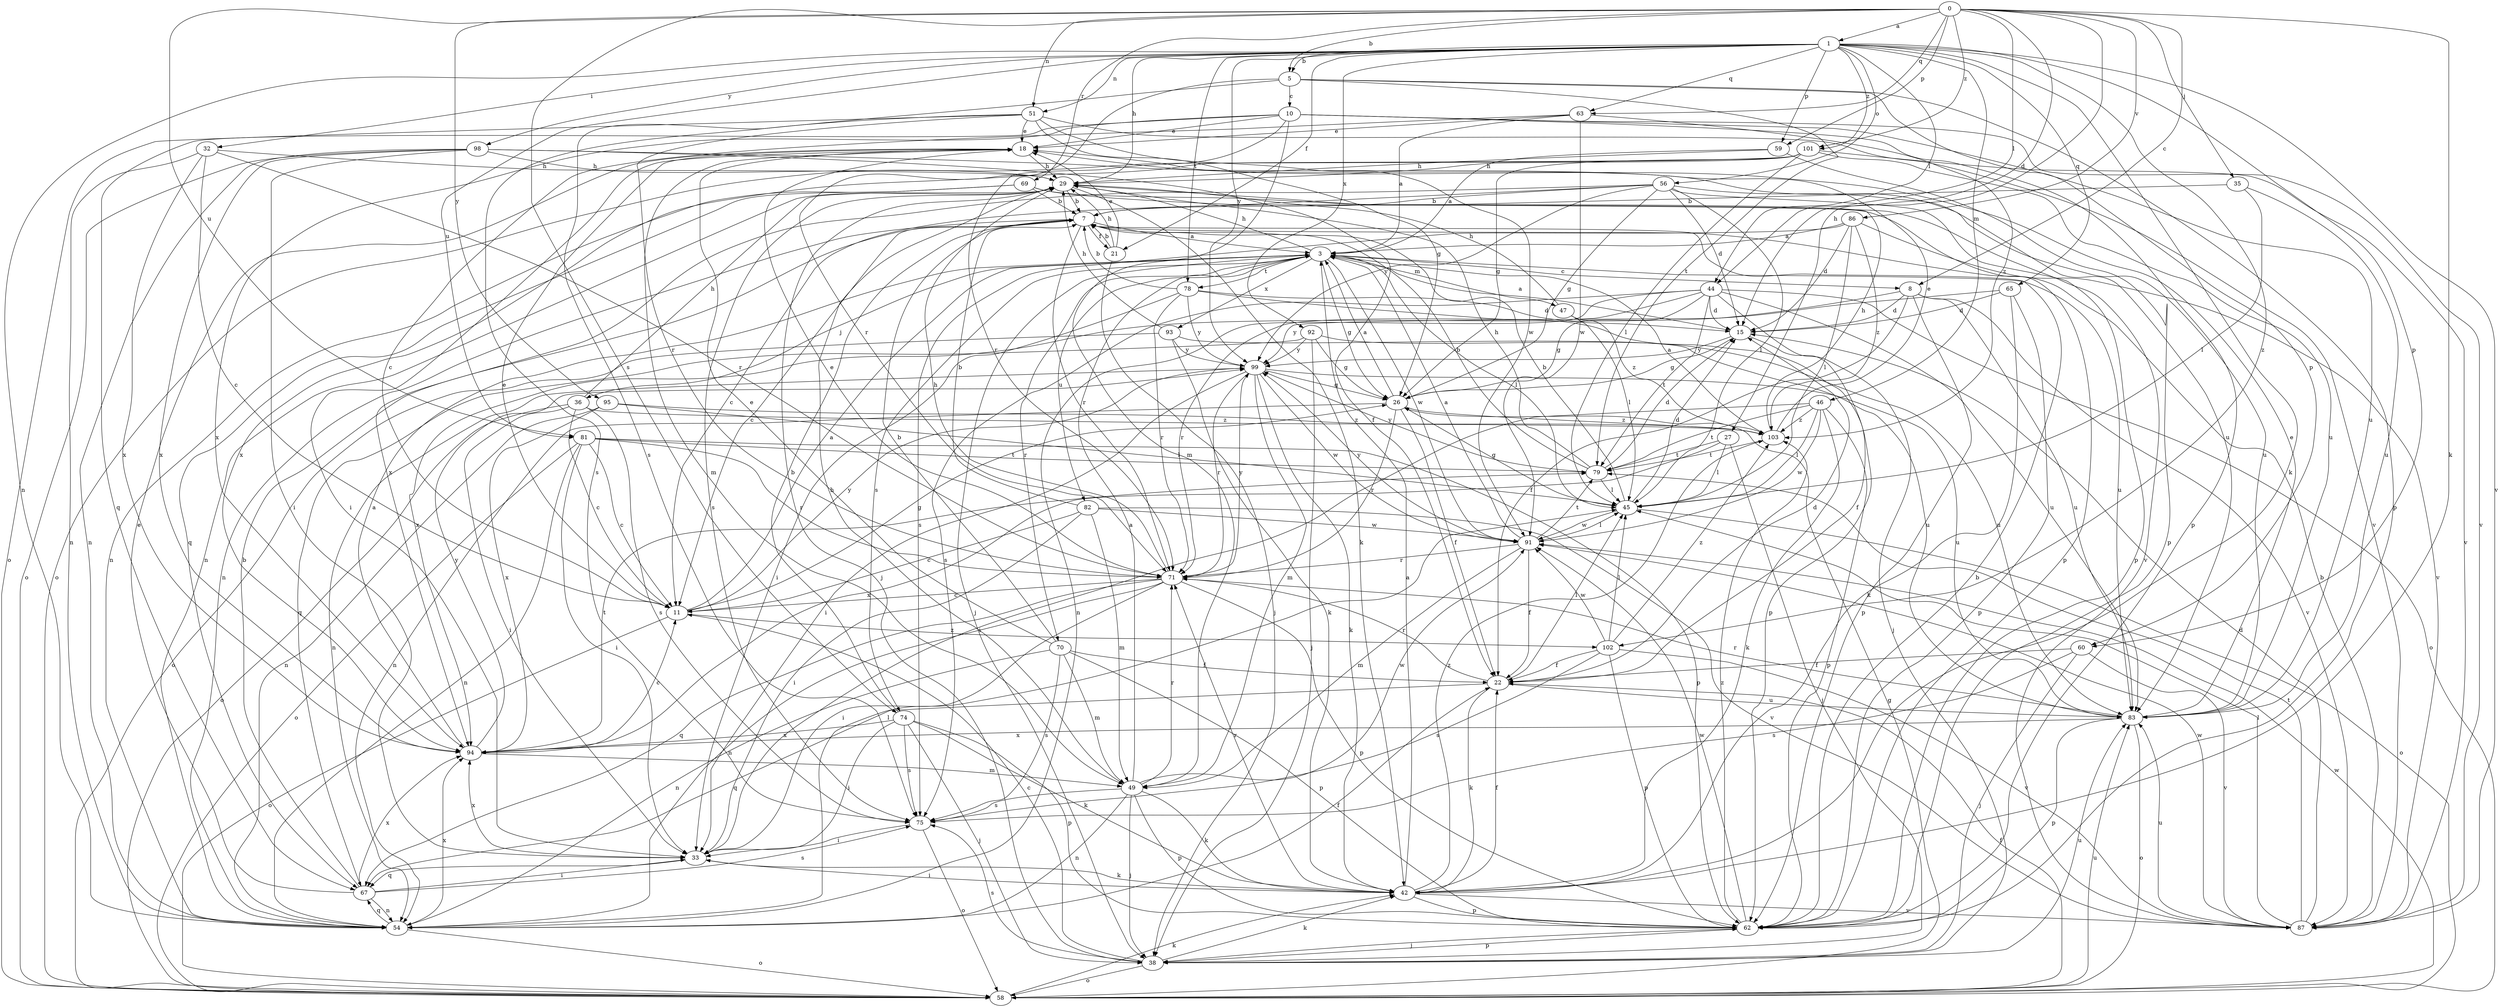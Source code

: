 strict digraph  {
0;
1;
3;
5;
7;
8;
10;
11;
15;
18;
21;
22;
26;
27;
29;
32;
33;
35;
36;
38;
42;
44;
45;
46;
47;
49;
51;
54;
56;
58;
59;
60;
62;
63;
65;
67;
69;
70;
71;
74;
75;
78;
79;
81;
82;
83;
86;
87;
91;
92;
93;
94;
95;
98;
99;
101;
102;
103;
0 -> 1  [label=a];
0 -> 5  [label=b];
0 -> 8  [label=c];
0 -> 15  [label=d];
0 -> 27  [label=h];
0 -> 35  [label=j];
0 -> 42  [label=k];
0 -> 44  [label=l];
0 -> 51  [label=n];
0 -> 59  [label=p];
0 -> 63  [label=q];
0 -> 69  [label=r];
0 -> 74  [label=s];
0 -> 81  [label=u];
0 -> 86  [label=v];
0 -> 95  [label=y];
0 -> 101  [label=z];
1 -> 5  [label=b];
1 -> 21  [label=f];
1 -> 29  [label=h];
1 -> 32  [label=i];
1 -> 42  [label=k];
1 -> 44  [label=l];
1 -> 46  [label=m];
1 -> 51  [label=n];
1 -> 54  [label=n];
1 -> 56  [label=o];
1 -> 59  [label=p];
1 -> 60  [label=p];
1 -> 63  [label=q];
1 -> 65  [label=q];
1 -> 78  [label=t];
1 -> 81  [label=u];
1 -> 87  [label=v];
1 -> 92  [label=x];
1 -> 98  [label=y];
1 -> 99  [label=y];
1 -> 101  [label=z];
1 -> 102  [label=z];
3 -> 8  [label=c];
3 -> 26  [label=g];
3 -> 29  [label=h];
3 -> 36  [label=j];
3 -> 38  [label=j];
3 -> 45  [label=l];
3 -> 47  [label=m];
3 -> 70  [label=r];
3 -> 74  [label=s];
3 -> 78  [label=t];
3 -> 82  [label=u];
3 -> 83  [label=u];
3 -> 91  [label=w];
3 -> 93  [label=x];
5 -> 10  [label=c];
5 -> 60  [label=p];
5 -> 62  [label=p];
5 -> 71  [label=r];
5 -> 75  [label=s];
5 -> 79  [label=t];
7 -> 3  [label=a];
7 -> 11  [label=c];
7 -> 21  [label=f];
7 -> 54  [label=n];
7 -> 71  [label=r];
8 -> 15  [label=d];
8 -> 22  [label=f];
8 -> 62  [label=p];
8 -> 83  [label=u];
8 -> 87  [label=v];
8 -> 99  [label=y];
10 -> 18  [label=e];
10 -> 49  [label=m];
10 -> 62  [label=p];
10 -> 67  [label=q];
10 -> 71  [label=r];
10 -> 83  [label=u];
10 -> 87  [label=v];
10 -> 94  [label=x];
11 -> 3  [label=a];
11 -> 18  [label=e];
11 -> 26  [label=g];
11 -> 58  [label=o];
11 -> 99  [label=y];
11 -> 102  [label=z];
15 -> 3  [label=a];
15 -> 22  [label=f];
15 -> 26  [label=g];
15 -> 99  [label=y];
18 -> 29  [label=h];
18 -> 33  [label=i];
18 -> 49  [label=m];
21 -> 7  [label=b];
21 -> 18  [label=e];
21 -> 29  [label=h];
21 -> 38  [label=j];
22 -> 15  [label=d];
22 -> 42  [label=k];
22 -> 45  [label=l];
22 -> 67  [label=q];
22 -> 71  [label=r];
22 -> 83  [label=u];
26 -> 3  [label=a];
26 -> 22  [label=f];
26 -> 54  [label=n];
26 -> 71  [label=r];
26 -> 103  [label=z];
27 -> 38  [label=j];
27 -> 45  [label=l];
27 -> 79  [label=t];
27 -> 94  [label=x];
29 -> 7  [label=b];
29 -> 38  [label=j];
29 -> 42  [label=k];
29 -> 54  [label=n];
29 -> 75  [label=s];
32 -> 11  [label=c];
32 -> 29  [label=h];
32 -> 54  [label=n];
32 -> 71  [label=r];
32 -> 94  [label=x];
33 -> 42  [label=k];
33 -> 67  [label=q];
33 -> 94  [label=x];
35 -> 7  [label=b];
35 -> 45  [label=l];
35 -> 83  [label=u];
36 -> 11  [label=c];
36 -> 29  [label=h];
36 -> 33  [label=i];
36 -> 58  [label=o];
36 -> 75  [label=s];
36 -> 103  [label=z];
38 -> 11  [label=c];
38 -> 42  [label=k];
38 -> 58  [label=o];
38 -> 62  [label=p];
38 -> 75  [label=s];
38 -> 83  [label=u];
42 -> 3  [label=a];
42 -> 22  [label=f];
42 -> 33  [label=i];
42 -> 62  [label=p];
42 -> 71  [label=r];
42 -> 87  [label=v];
42 -> 103  [label=z];
44 -> 15  [label=d];
44 -> 26  [label=g];
44 -> 38  [label=j];
44 -> 54  [label=n];
44 -> 58  [label=o];
44 -> 71  [label=r];
44 -> 75  [label=s];
44 -> 79  [label=t];
44 -> 83  [label=u];
45 -> 7  [label=b];
45 -> 15  [label=d];
45 -> 26  [label=g];
45 -> 58  [label=o];
45 -> 91  [label=w];
46 -> 33  [label=i];
46 -> 42  [label=k];
46 -> 45  [label=l];
46 -> 62  [label=p];
46 -> 79  [label=t];
46 -> 91  [label=w];
46 -> 103  [label=z];
47 -> 29  [label=h];
47 -> 45  [label=l];
47 -> 103  [label=z];
49 -> 3  [label=a];
49 -> 29  [label=h];
49 -> 38  [label=j];
49 -> 42  [label=k];
49 -> 54  [label=n];
49 -> 62  [label=p];
49 -> 71  [label=r];
49 -> 75  [label=s];
49 -> 91  [label=w];
51 -> 18  [label=e];
51 -> 26  [label=g];
51 -> 58  [label=o];
51 -> 71  [label=r];
51 -> 75  [label=s];
51 -> 87  [label=v];
51 -> 91  [label=w];
54 -> 22  [label=f];
54 -> 45  [label=l];
54 -> 58  [label=o];
54 -> 67  [label=q];
54 -> 94  [label=x];
56 -> 7  [label=b];
56 -> 11  [label=c];
56 -> 15  [label=d];
56 -> 26  [label=g];
56 -> 45  [label=l];
56 -> 62  [label=p];
56 -> 83  [label=u];
56 -> 94  [label=x];
56 -> 99  [label=y];
58 -> 22  [label=f];
58 -> 26  [label=g];
58 -> 42  [label=k];
58 -> 83  [label=u];
58 -> 91  [label=w];
59 -> 3  [label=a];
59 -> 29  [label=h];
59 -> 62  [label=p];
60 -> 22  [label=f];
60 -> 38  [label=j];
60 -> 75  [label=s];
60 -> 87  [label=v];
62 -> 7  [label=b];
62 -> 38  [label=j];
62 -> 91  [label=w];
62 -> 103  [label=z];
63 -> 3  [label=a];
63 -> 11  [label=c];
63 -> 18  [label=e];
63 -> 91  [label=w];
63 -> 103  [label=z];
65 -> 15  [label=d];
65 -> 42  [label=k];
65 -> 62  [label=p];
65 -> 94  [label=x];
67 -> 7  [label=b];
67 -> 18  [label=e];
67 -> 33  [label=i];
67 -> 54  [label=n];
67 -> 75  [label=s];
67 -> 94  [label=x];
69 -> 7  [label=b];
69 -> 54  [label=n];
69 -> 62  [label=p];
69 -> 67  [label=q];
69 -> 87  [label=v];
70 -> 7  [label=b];
70 -> 18  [label=e];
70 -> 22  [label=f];
70 -> 49  [label=m];
70 -> 54  [label=n];
70 -> 62  [label=p];
70 -> 75  [label=s];
71 -> 11  [label=c];
71 -> 18  [label=e];
71 -> 29  [label=h];
71 -> 33  [label=i];
71 -> 54  [label=n];
71 -> 62  [label=p];
71 -> 67  [label=q];
71 -> 99  [label=y];
74 -> 7  [label=b];
74 -> 33  [label=i];
74 -> 38  [label=j];
74 -> 42  [label=k];
74 -> 62  [label=p];
74 -> 75  [label=s];
74 -> 94  [label=x];
75 -> 33  [label=i];
75 -> 58  [label=o];
78 -> 7  [label=b];
78 -> 15  [label=d];
78 -> 33  [label=i];
78 -> 62  [label=p];
78 -> 71  [label=r];
78 -> 99  [label=y];
79 -> 7  [label=b];
79 -> 15  [label=d];
79 -> 29  [label=h];
79 -> 45  [label=l];
79 -> 99  [label=y];
81 -> 11  [label=c];
81 -> 33  [label=i];
81 -> 54  [label=n];
81 -> 58  [label=o];
81 -> 62  [label=p];
81 -> 71  [label=r];
81 -> 79  [label=t];
82 -> 7  [label=b];
82 -> 11  [label=c];
82 -> 33  [label=i];
82 -> 49  [label=m];
82 -> 87  [label=v];
82 -> 91  [label=w];
83 -> 18  [label=e];
83 -> 58  [label=o];
83 -> 62  [label=p];
83 -> 71  [label=r];
83 -> 94  [label=x];
86 -> 3  [label=a];
86 -> 15  [label=d];
86 -> 45  [label=l];
86 -> 75  [label=s];
86 -> 87  [label=v];
86 -> 103  [label=z];
87 -> 7  [label=b];
87 -> 15  [label=d];
87 -> 45  [label=l];
87 -> 79  [label=t];
87 -> 83  [label=u];
87 -> 91  [label=w];
91 -> 3  [label=a];
91 -> 22  [label=f];
91 -> 45  [label=l];
91 -> 49  [label=m];
91 -> 71  [label=r];
91 -> 79  [label=t];
91 -> 99  [label=y];
92 -> 26  [label=g];
92 -> 38  [label=j];
92 -> 67  [label=q];
92 -> 83  [label=u];
92 -> 99  [label=y];
93 -> 29  [label=h];
93 -> 42  [label=k];
93 -> 58  [label=o];
93 -> 83  [label=u];
93 -> 99  [label=y];
94 -> 3  [label=a];
94 -> 11  [label=c];
94 -> 49  [label=m];
94 -> 79  [label=t];
94 -> 99  [label=y];
95 -> 45  [label=l];
95 -> 54  [label=n];
95 -> 94  [label=x];
95 -> 103  [label=z];
98 -> 22  [label=f];
98 -> 29  [label=h];
98 -> 33  [label=i];
98 -> 54  [label=n];
98 -> 58  [label=o];
98 -> 83  [label=u];
98 -> 94  [label=x];
99 -> 26  [label=g];
99 -> 33  [label=i];
99 -> 42  [label=k];
99 -> 49  [label=m];
99 -> 54  [label=n];
99 -> 71  [label=r];
99 -> 83  [label=u];
99 -> 91  [label=w];
101 -> 26  [label=g];
101 -> 29  [label=h];
101 -> 45  [label=l];
101 -> 58  [label=o];
101 -> 83  [label=u];
101 -> 87  [label=v];
101 -> 94  [label=x];
102 -> 22  [label=f];
102 -> 45  [label=l];
102 -> 62  [label=p];
102 -> 75  [label=s];
102 -> 87  [label=v];
102 -> 91  [label=w];
102 -> 103  [label=z];
103 -> 3  [label=a];
103 -> 18  [label=e];
103 -> 29  [label=h];
103 -> 79  [label=t];
}
